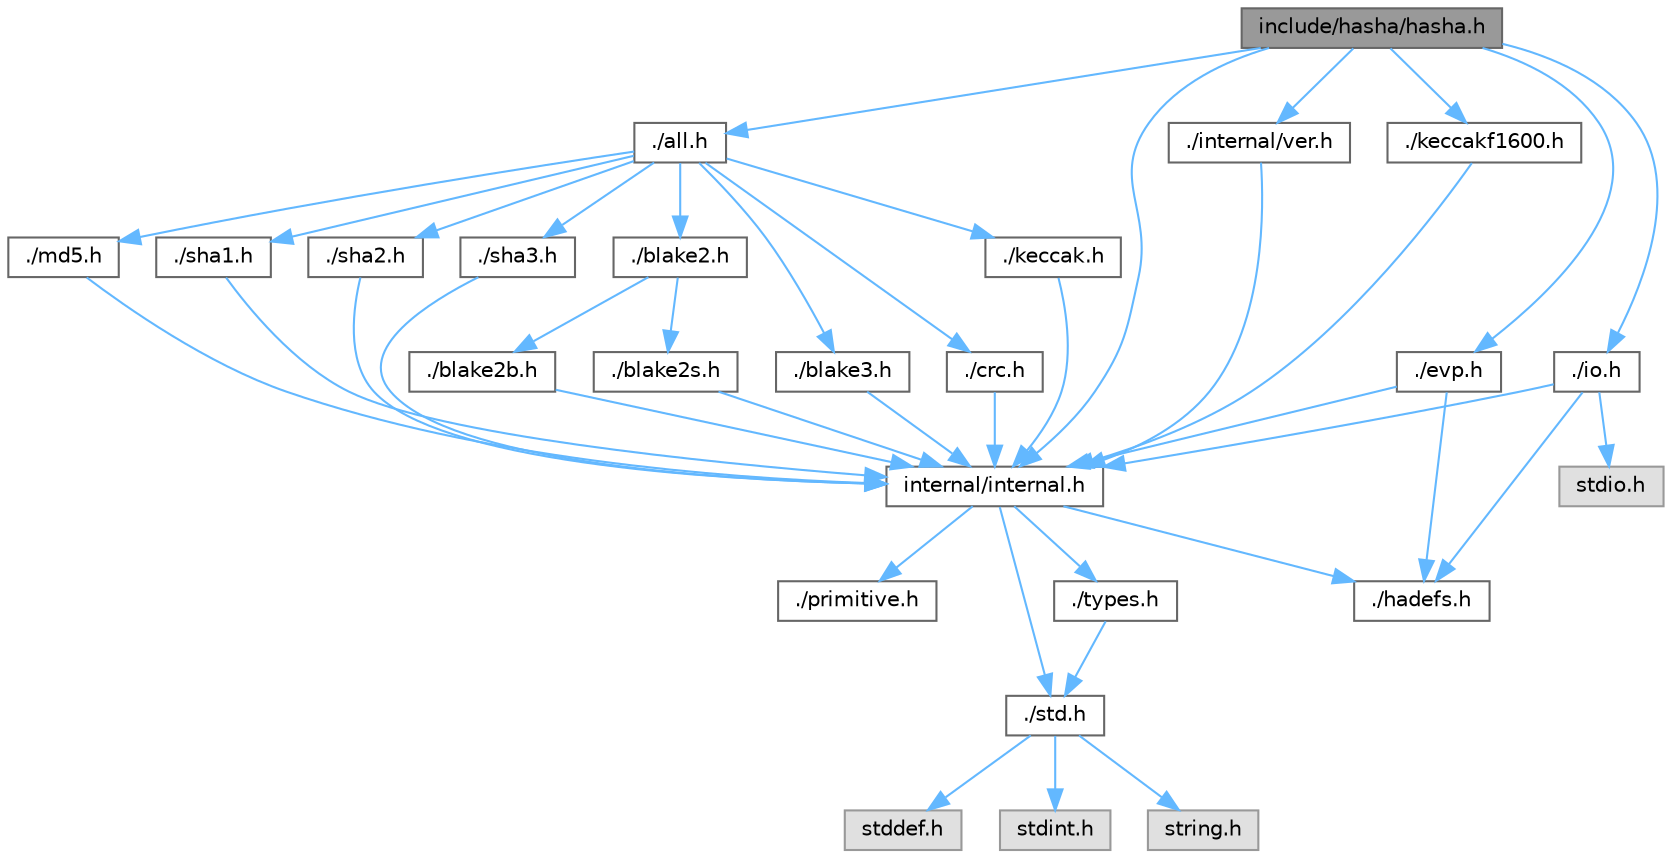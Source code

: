 digraph "include/hasha/hasha.h"
{
 // LATEX_PDF_SIZE
  bgcolor="transparent";
  edge [fontname=Helvetica,fontsize=10,labelfontname=Helvetica,labelfontsize=10];
  node [fontname=Helvetica,fontsize=10,shape=box,height=0.2,width=0.4];
  Node1 [id="Node000001",label="include/hasha/hasha.h",height=0.2,width=0.4,color="gray40", fillcolor="grey60", style="filled", fontcolor="black",tooltip=" "];
  Node1 -> Node2 [id="edge1_Node000001_Node000002",color="steelblue1",style="solid",tooltip=" "];
  Node2 [id="Node000002",label="./all.h",height=0.2,width=0.4,color="grey40", fillcolor="white", style="filled",URL="$da/d0d/all_8h.html",tooltip=" "];
  Node2 -> Node3 [id="edge2_Node000002_Node000003",color="steelblue1",style="solid",tooltip=" "];
  Node3 [id="Node000003",label="./blake2.h",height=0.2,width=0.4,color="grey40", fillcolor="white", style="filled",URL="$dd/d41/blake2_8h.html",tooltip=" "];
  Node3 -> Node4 [id="edge3_Node000003_Node000004",color="steelblue1",style="solid",tooltip=" "];
  Node4 [id="Node000004",label="./blake2b.h",height=0.2,width=0.4,color="grey40", fillcolor="white", style="filled",URL="$d2/d28/blake2b_8h.html",tooltip="Header file for the BLAKE2b hashing algorithm."];
  Node4 -> Node5 [id="edge4_Node000004_Node000005",color="steelblue1",style="solid",tooltip=" "];
  Node5 [id="Node000005",label="internal/internal.h",height=0.2,width=0.4,color="grey40", fillcolor="white", style="filled",URL="$db/dde/internal_8h.html",tooltip=" "];
  Node5 -> Node6 [id="edge5_Node000005_Node000006",color="steelblue1",style="solid",tooltip=" "];
  Node6 [id="Node000006",label="./hadefs.h",height=0.2,width=0.4,color="grey40", fillcolor="white", style="filled",URL="$d5/d5e/hadefs_8h.html",tooltip=" "];
  Node5 -> Node7 [id="edge6_Node000005_Node000007",color="steelblue1",style="solid",tooltip=" "];
  Node7 [id="Node000007",label="./primitive.h",height=0.2,width=0.4,color="grey40", fillcolor="white", style="filled",URL="$d1/d71/primitive_8h.html",tooltip=" "];
  Node5 -> Node8 [id="edge7_Node000005_Node000008",color="steelblue1",style="solid",tooltip=" "];
  Node8 [id="Node000008",label="./std.h",height=0.2,width=0.4,color="grey40", fillcolor="white", style="filled",URL="$d6/dc4/std_8h.html",tooltip=" "];
  Node8 -> Node9 [id="edge8_Node000008_Node000009",color="steelblue1",style="solid",tooltip=" "];
  Node9 [id="Node000009",label="stddef.h",height=0.2,width=0.4,color="grey60", fillcolor="#E0E0E0", style="filled",tooltip=" "];
  Node8 -> Node10 [id="edge9_Node000008_Node000010",color="steelblue1",style="solid",tooltip=" "];
  Node10 [id="Node000010",label="stdint.h",height=0.2,width=0.4,color="grey60", fillcolor="#E0E0E0", style="filled",tooltip=" "];
  Node8 -> Node11 [id="edge10_Node000008_Node000011",color="steelblue1",style="solid",tooltip=" "];
  Node11 [id="Node000011",label="string.h",height=0.2,width=0.4,color="grey60", fillcolor="#E0E0E0", style="filled",tooltip=" "];
  Node5 -> Node12 [id="edge11_Node000005_Node000012",color="steelblue1",style="solid",tooltip=" "];
  Node12 [id="Node000012",label="./types.h",height=0.2,width=0.4,color="grey40", fillcolor="white", style="filled",URL="$d9/d49/types_8h.html",tooltip=" "];
  Node12 -> Node8 [id="edge12_Node000012_Node000008",color="steelblue1",style="solid",tooltip=" "];
  Node3 -> Node13 [id="edge13_Node000003_Node000013",color="steelblue1",style="solid",tooltip=" "];
  Node13 [id="Node000013",label="./blake2s.h",height=0.2,width=0.4,color="grey40", fillcolor="white", style="filled",URL="$df/dfa/blake2s_8h.html",tooltip="Header file for the BLAKE2s hashing algorithm."];
  Node13 -> Node5 [id="edge14_Node000013_Node000005",color="steelblue1",style="solid",tooltip=" "];
  Node2 -> Node14 [id="edge15_Node000002_Node000014",color="steelblue1",style="solid",tooltip=" "];
  Node14 [id="Node000014",label="./blake3.h",height=0.2,width=0.4,color="grey40", fillcolor="white", style="filled",URL="$d0/d8f/blake3_8h.html",tooltip="Header file for the BLAKE3 hashing algorithm."];
  Node14 -> Node5 [id="edge16_Node000014_Node000005",color="steelblue1",style="solid",tooltip=" "];
  Node2 -> Node15 [id="edge17_Node000002_Node000015",color="steelblue1",style="solid",tooltip=" "];
  Node15 [id="Node000015",label="./crc.h",height=0.2,width=0.4,color="grey40", fillcolor="white", style="filled",URL="$dc/de6/crc_8h.html",tooltip="Header file for CRC32 checksum calculation."];
  Node15 -> Node5 [id="edge18_Node000015_Node000005",color="steelblue1",style="solid",tooltip=" "];
  Node2 -> Node16 [id="edge19_Node000002_Node000016",color="steelblue1",style="solid",tooltip=" "];
  Node16 [id="Node000016",label="./keccak.h",height=0.2,width=0.4,color="grey40", fillcolor="white", style="filled",URL="$d6/dd8/keccak_8h.html",tooltip="Header file for Keccak-based hash functions."];
  Node16 -> Node5 [id="edge20_Node000016_Node000005",color="steelblue1",style="solid",tooltip=" "];
  Node2 -> Node17 [id="edge21_Node000002_Node000017",color="steelblue1",style="solid",tooltip=" "];
  Node17 [id="Node000017",label="./md5.h",height=0.2,width=0.4,color="grey40", fillcolor="white", style="filled",URL="$da/db0/md5_8h.html",tooltip="Header file for the MD5 cryptographic hash function."];
  Node17 -> Node5 [id="edge22_Node000017_Node000005",color="steelblue1",style="solid",tooltip=" "];
  Node2 -> Node18 [id="edge23_Node000002_Node000018",color="steelblue1",style="solid",tooltip=" "];
  Node18 [id="Node000018",label="./sha1.h",height=0.2,width=0.4,color="grey40", fillcolor="white", style="filled",URL="$db/db5/sha1_8h.html",tooltip="Header file for the SHA-1 cryptographic hash algorithm."];
  Node18 -> Node5 [id="edge24_Node000018_Node000005",color="steelblue1",style="solid",tooltip=" "];
  Node2 -> Node19 [id="edge25_Node000002_Node000019",color="steelblue1",style="solid",tooltip=" "];
  Node19 [id="Node000019",label="./sha2.h",height=0.2,width=0.4,color="grey40", fillcolor="white", style="filled",URL="$db/d4d/sha2_8h.html",tooltip="Header file for SHA-2 cryptographic hash functions."];
  Node19 -> Node5 [id="edge26_Node000019_Node000005",color="steelblue1",style="solid",tooltip=" "];
  Node2 -> Node20 [id="edge27_Node000002_Node000020",color="steelblue1",style="solid",tooltip=" "];
  Node20 [id="Node000020",label="./sha3.h",height=0.2,width=0.4,color="grey40", fillcolor="white", style="filled",URL="$d7/dda/sha3_8h.html",tooltip="Header file for SHA3 cryptographic hash functions."];
  Node20 -> Node5 [id="edge28_Node000020_Node000005",color="steelblue1",style="solid",tooltip=" "];
  Node1 -> Node21 [id="edge29_Node000001_Node000021",color="steelblue1",style="solid",tooltip=" "];
  Node21 [id="Node000021",label="./evp.h",height=0.2,width=0.4,color="grey40", fillcolor="white", style="filled",URL="$d5/d67/evp_8h.html",tooltip="Header file for the EVP Hasher abstraction."];
  Node21 -> Node5 [id="edge30_Node000021_Node000005",color="steelblue1",style="solid",tooltip=" "];
  Node21 -> Node6 [id="edge31_Node000021_Node000006",color="steelblue1",style="solid",tooltip=" "];
  Node1 -> Node5 [id="edge32_Node000001_Node000005",color="steelblue1",style="solid",tooltip=" "];
  Node1 -> Node22 [id="edge33_Node000001_Node000022",color="steelblue1",style="solid",tooltip=" "];
  Node22 [id="Node000022",label="./internal/ver.h",height=0.2,width=0.4,color="grey40", fillcolor="white", style="filled",URL="$d9/d2e/ver_8h.html",tooltip=" "];
  Node22 -> Node5 [id="edge34_Node000022_Node000005",color="steelblue1",style="solid",tooltip=" "];
  Node1 -> Node23 [id="edge35_Node000001_Node000023",color="steelblue1",style="solid",tooltip=" "];
  Node23 [id="Node000023",label="./io.h",height=0.2,width=0.4,color="grey40", fillcolor="white", style="filled",URL="$dc/dac/io_8h.html",tooltip="Header file for I/O operations related to hashing."];
  Node23 -> Node24 [id="edge36_Node000023_Node000024",color="steelblue1",style="solid",tooltip=" "];
  Node24 [id="Node000024",label="stdio.h",height=0.2,width=0.4,color="grey60", fillcolor="#E0E0E0", style="filled",tooltip=" "];
  Node23 -> Node6 [id="edge37_Node000023_Node000006",color="steelblue1",style="solid",tooltip=" "];
  Node23 -> Node5 [id="edge38_Node000023_Node000005",color="steelblue1",style="solid",tooltip=" "];
  Node1 -> Node25 [id="edge39_Node000001_Node000025",color="steelblue1",style="solid",tooltip=" "];
  Node25 [id="Node000025",label="./keccakf1600.h",height=0.2,width=0.4,color="grey40", fillcolor="white", style="filled",URL="$d8/d46/keccakf1600_8h.html",tooltip=" "];
  Node25 -> Node5 [id="edge40_Node000025_Node000005",color="steelblue1",style="solid",tooltip=" "];
}
